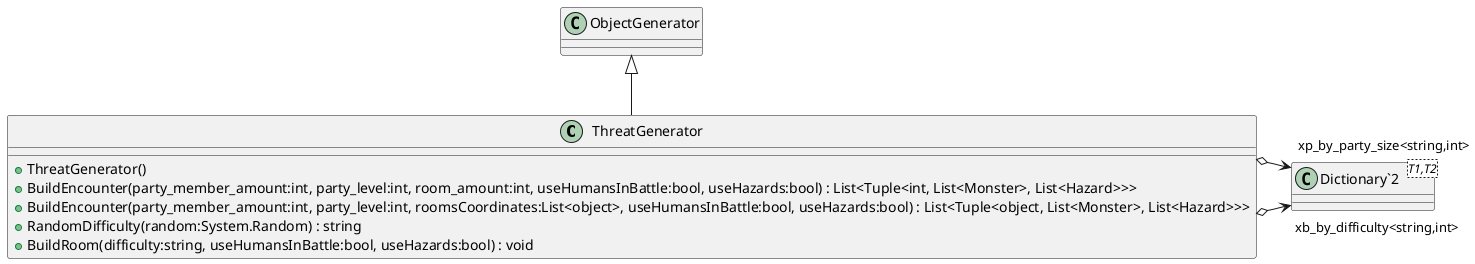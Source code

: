 @startuml
class ThreatGenerator {
    + ThreatGenerator()
    + BuildEncounter(party_member_amount:int, party_level:int, room_amount:int, useHumansInBattle:bool, useHazards:bool) : List<Tuple<int, List<Monster>, List<Hazard>>>
    + BuildEncounter(party_member_amount:int, party_level:int, roomsCoordinates:List<object>, useHumansInBattle:bool, useHazards:bool) : List<Tuple<object, List<Monster>, List<Hazard>>>
    + RandomDifficulty(random:System.Random) : string
    + BuildRoom(difficulty:string, useHumansInBattle:bool, useHazards:bool) : void
}
class "Dictionary`2"<T1,T2> {
}
ObjectGenerator <|-- ThreatGenerator
ThreatGenerator o-> "xb_by_difficulty<string,int>" "Dictionary`2"
ThreatGenerator o-> "xp_by_party_size<string,int>" "Dictionary`2"
@enduml
